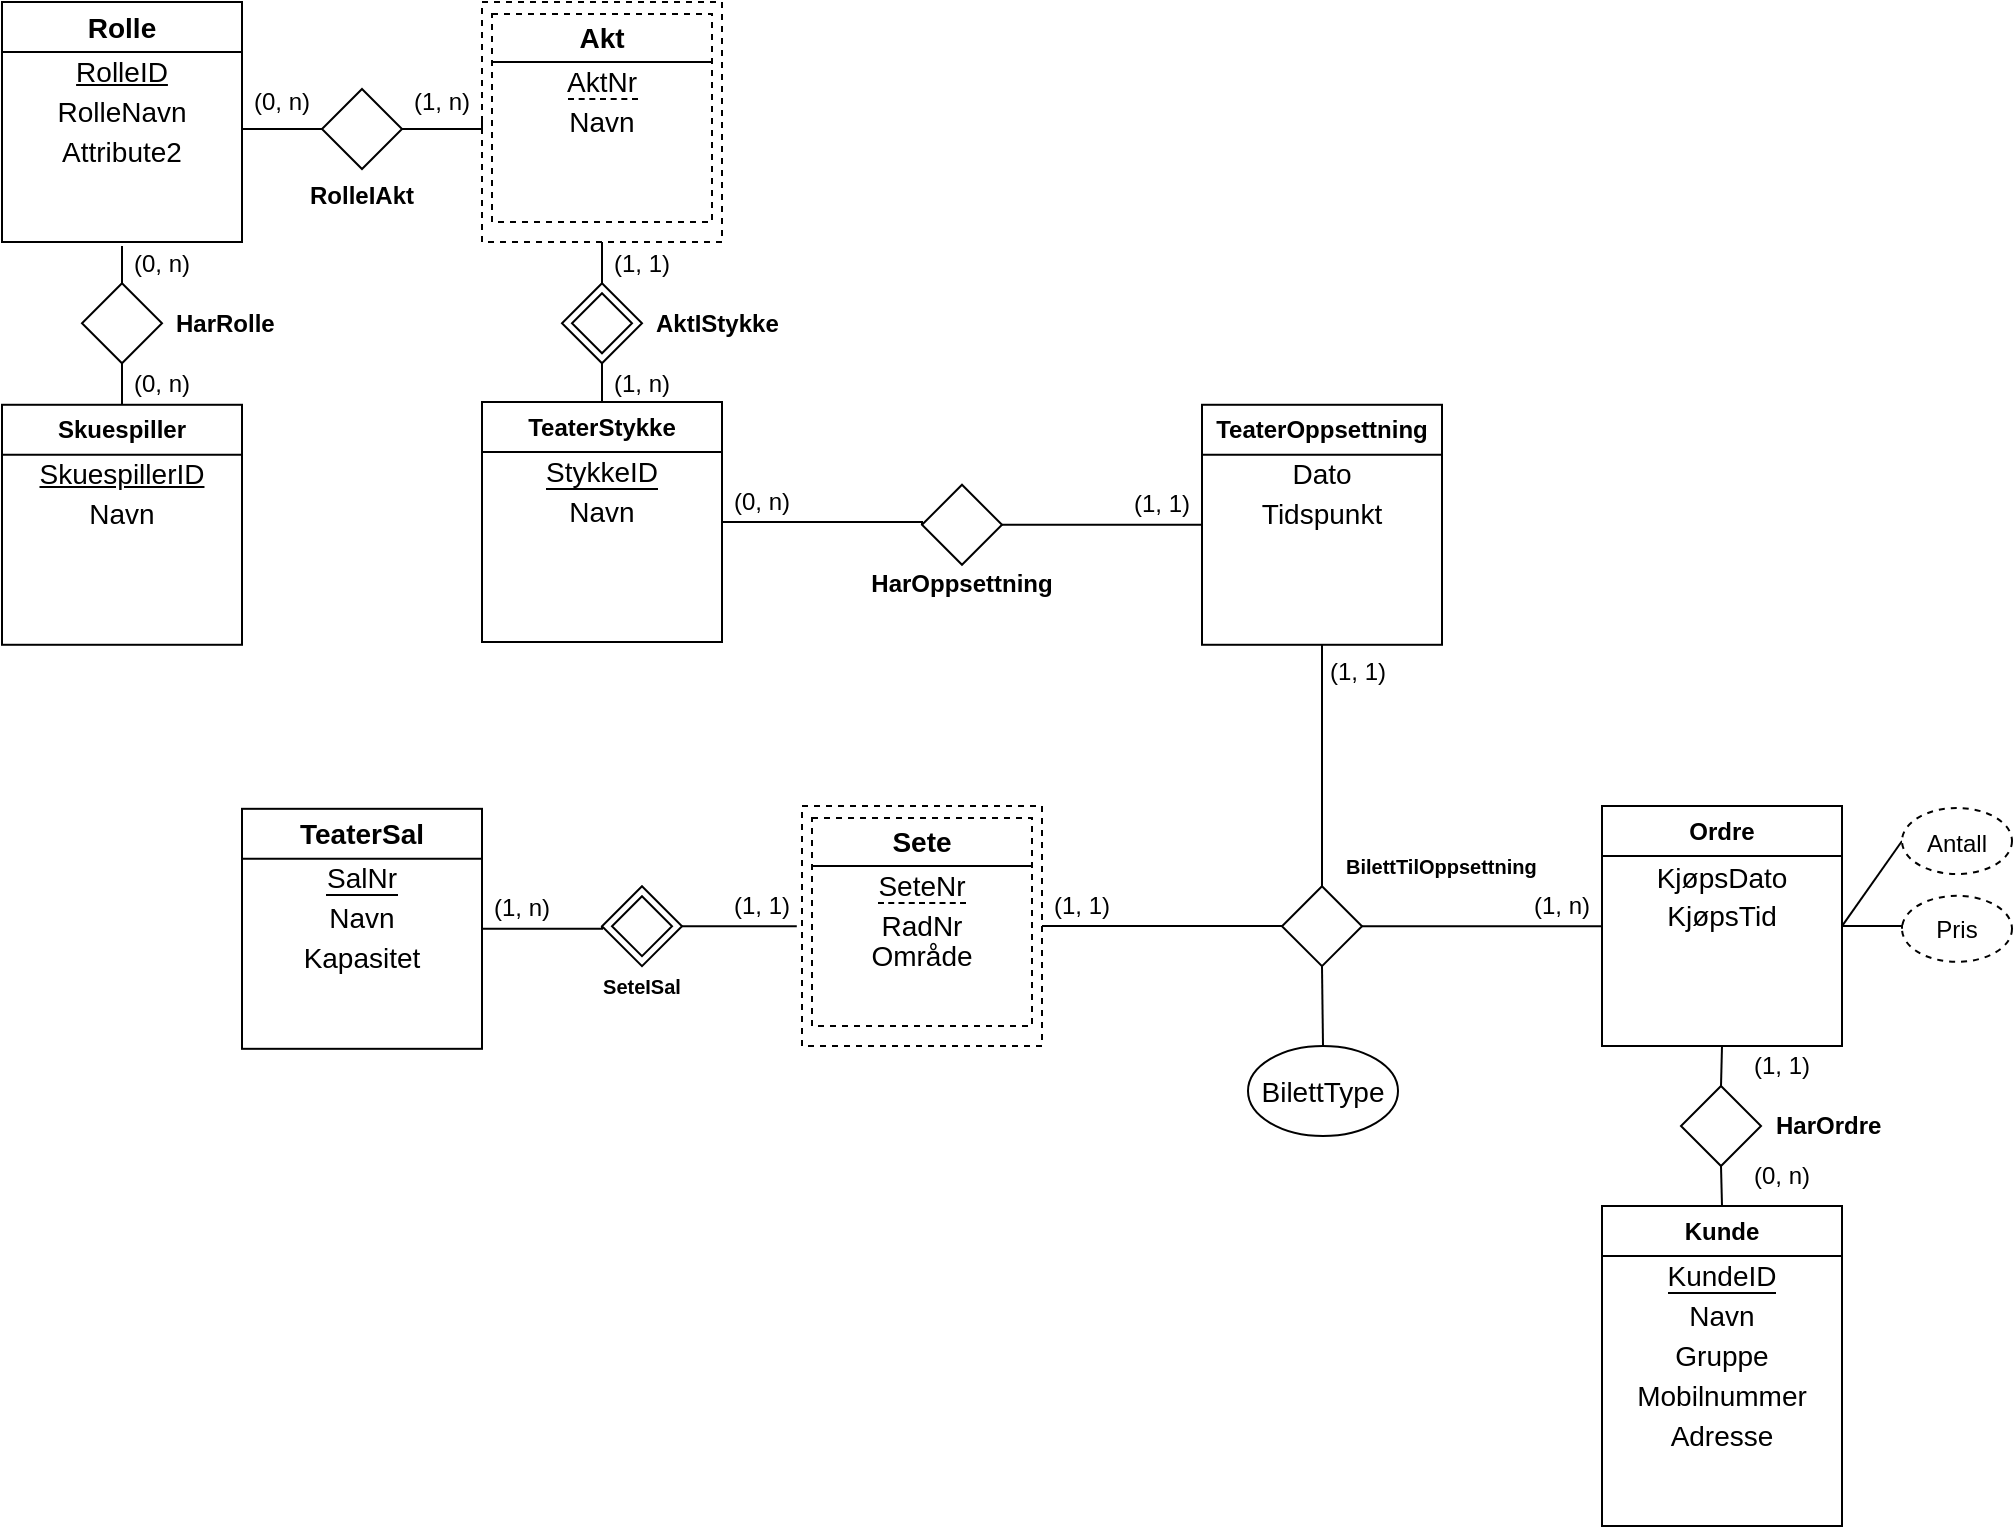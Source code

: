 <mxfile version="20.8.16" type="device"><diagram name="Page-1" id="V86Mr48ADP10sbNp-BZf"><mxGraphModel dx="2739" dy="2308" grid="1" gridSize="10" guides="1" tooltips="1" connect="1" arrows="1" fold="1" page="1" pageScale="1" pageWidth="827" pageHeight="1169" math="0" shadow="0"><root><mxCell id="0"/><mxCell id="1" parent="0"/><mxCell id="g-0kv6-JJsEwYfUUyXpj-2" value="" style="rounded=0;whiteSpace=wrap;html=1;fontSize=14;strokeColor=default;strokeWidth=1;" vertex="1" parent="1"><mxGeometry x="-120" y="241.41" width="120" height="120" as="geometry"/></mxCell><mxCell id="g-0kv6-JJsEwYfUUyXpj-3" value="&lt;b&gt;&lt;font style=&quot;font-size: 14px;&quot;&gt;TeaterSal&lt;/font&gt;&lt;/b&gt;" style="text;strokeColor=none;align=center;fillColor=none;html=1;verticalAlign=middle;whiteSpace=wrap;rounded=0;strokeWidth=1;" vertex="1" parent="1"><mxGeometry x="-120" y="241.41" width="120" height="25" as="geometry"/></mxCell><mxCell id="g-0kv6-JJsEwYfUUyXpj-4" style="edgeStyle=none;html=1;exitX=0;exitY=0;exitDx=0;exitDy=0;entryX=1;entryY=0;entryDx=0;entryDy=0;endArrow=none;endFill=0;rounded=0;" edge="1" parent="1"><mxGeometry relative="1" as="geometry"><mxPoint x="-120" y="266.41" as="sourcePoint"/><mxPoint y="266.41" as="targetPoint"/></mxGeometry></mxCell><mxCell id="g-0kv6-JJsEwYfUUyXpj-99" style="edgeStyle=segmentEdgeStyle;shape=connector;curved=0;rounded=0;orthogonalLoop=1;jettySize=auto;html=1;exitX=1;exitY=0.75;exitDx=0;exitDy=0;entryX=0;entryY=0.5;entryDx=0;entryDy=0;labelBackgroundColor=default;strokeColor=default;fontFamily=Helvetica;fontSize=10;fontColor=default;endArrow=none;endFill=0;startSize=8;endSize=8;elbow=vertical;" edge="1" parent="1" source="g-0kv6-JJsEwYfUUyXpj-5" target="g-0kv6-JJsEwYfUUyXpj-88"><mxGeometry relative="1" as="geometry"><mxPoint x="40" y="300" as="targetPoint"/></mxGeometry></mxCell><mxCell id="g-0kv6-JJsEwYfUUyXpj-5" value="&lt;font style=&quot;font-size: 14px;&quot;&gt;Navn&lt;/font&gt;" style="text;strokeColor=none;align=center;fillColor=none;html=1;verticalAlign=middle;whiteSpace=wrap;rounded=0;strokeWidth=1;fontStyle=0" vertex="1" parent="1"><mxGeometry x="-120" y="286.41" width="120" height="20" as="geometry"/></mxCell><mxCell id="g-0kv6-JJsEwYfUUyXpj-6" value="&lt;font style=&quot;font-size: 14px;&quot;&gt;Kapasitet&lt;/font&gt;" style="text;strokeColor=none;align=center;fillColor=none;html=1;verticalAlign=middle;whiteSpace=wrap;rounded=0;strokeWidth=1;fontStyle=0" vertex="1" parent="1"><mxGeometry x="-120" y="306.41" width="120" height="20" as="geometry"/></mxCell><mxCell id="g-0kv6-JJsEwYfUUyXpj-12" value="&lt;span style=&quot;border-bottom: 1px solid black&quot;&gt;&lt;font style=&quot;font-size: 14px;&quot;&gt;SalNr&lt;/font&gt;&lt;/span&gt;" style="text;strokeColor=none;align=center;fillColor=none;html=1;verticalAlign=middle;whiteSpace=wrap;rounded=0;strokeWidth=1;labelPosition=center;verticalLabelPosition=middle;" vertex="1" parent="1"><mxGeometry x="-120" y="266.41" width="120" height="20" as="geometry"/></mxCell><mxCell id="g-0kv6-JJsEwYfUUyXpj-13" value="" style="rounded=0;whiteSpace=wrap;html=1;fontSize=14;strokeColor=default;strokeWidth=1;" vertex="1" parent="1"><mxGeometry y="38" width="120" height="120" as="geometry"/></mxCell><mxCell id="g-0kv6-JJsEwYfUUyXpj-158" style="edgeStyle=segmentEdgeStyle;shape=connector;curved=0;rounded=0;orthogonalLoop=1;jettySize=auto;html=1;exitX=0.5;exitY=0;exitDx=0;exitDy=0;entryX=0.5;entryY=1;entryDx=0;entryDy=0;labelBackgroundColor=default;strokeColor=default;fontFamily=Helvetica;fontSize=12;fontColor=default;endArrow=none;endFill=0;startSize=8;endSize=8;elbow=vertical;" edge="1" parent="1" source="g-0kv6-JJsEwYfUUyXpj-14" target="g-0kv6-JJsEwYfUUyXpj-155"><mxGeometry relative="1" as="geometry"/></mxCell><mxCell id="g-0kv6-JJsEwYfUUyXpj-14" value="&lt;b style=&quot;&quot;&gt;&lt;font style=&quot;font-size: 12px;&quot;&gt;TeaterStykke&lt;/font&gt;&lt;/b&gt;" style="text;strokeColor=none;align=center;fillColor=none;html=1;verticalAlign=middle;whiteSpace=wrap;rounded=0;strokeWidth=1;" vertex="1" parent="1"><mxGeometry y="38" width="120" height="25" as="geometry"/></mxCell><mxCell id="g-0kv6-JJsEwYfUUyXpj-15" style="edgeStyle=none;html=1;exitX=0;exitY=0;exitDx=0;exitDy=0;entryX=1;entryY=0;entryDx=0;entryDy=0;endArrow=none;endFill=0;rounded=0;" edge="1" parent="1"><mxGeometry relative="1" as="geometry"><mxPoint y="63" as="sourcePoint"/><mxPoint x="120" y="63" as="targetPoint"/></mxGeometry></mxCell><mxCell id="g-0kv6-JJsEwYfUUyXpj-180" style="edgeStyle=segmentEdgeStyle;shape=connector;curved=0;rounded=0;orthogonalLoop=1;jettySize=auto;html=1;exitX=1;exitY=0.75;exitDx=0;exitDy=0;entryX=0;entryY=0.5;entryDx=0;entryDy=0;labelBackgroundColor=default;strokeColor=default;fontFamily=Helvetica;fontSize=12;fontColor=default;endArrow=none;endFill=0;startSize=8;endSize=8;elbow=vertical;" edge="1" parent="1" source="g-0kv6-JJsEwYfUUyXpj-16" target="g-0kv6-JJsEwYfUUyXpj-178"><mxGeometry relative="1" as="geometry"/></mxCell><mxCell id="g-0kv6-JJsEwYfUUyXpj-16" value="&lt;font style=&quot;font-size: 14px;&quot;&gt;Navn&lt;/font&gt;" style="text;strokeColor=none;align=center;fillColor=none;html=1;verticalAlign=middle;whiteSpace=wrap;rounded=0;strokeWidth=1;fontStyle=0" vertex="1" parent="1"><mxGeometry y="83" width="120" height="20" as="geometry"/></mxCell><mxCell id="g-0kv6-JJsEwYfUUyXpj-20" value="&lt;span style=&quot;border-bottom: 1px solid black&quot;&gt;&lt;font style=&quot;font-size: 14px;&quot;&gt;StykkeID&lt;/font&gt;&lt;/span&gt;" style="text;strokeColor=none;align=center;fillColor=none;html=1;verticalAlign=middle;whiteSpace=wrap;rounded=0;strokeWidth=1;labelPosition=center;verticalLabelPosition=middle;" vertex="1" parent="1"><mxGeometry y="63" width="120" height="20" as="geometry"/></mxCell><mxCell id="g-0kv6-JJsEwYfUUyXpj-22" style="edgeStyle=orthogonalEdgeStyle;rounded=0;orthogonalLoop=1;jettySize=auto;html=1;exitX=0.5;exitY=1;exitDx=0;exitDy=0;" edge="1" parent="1"><mxGeometry relative="1" as="geometry"><mxPoint x="395" y="159.39" as="sourcePoint"/><mxPoint x="395" y="159.39" as="targetPoint"/></mxGeometry></mxCell><mxCell id="g-0kv6-JJsEwYfUUyXpj-28" style="edgeStyle=orthogonalEdgeStyle;rounded=0;orthogonalLoop=1;jettySize=auto;html=1;exitX=0.5;exitY=1;exitDx=0;exitDy=0;" edge="1" parent="1"><mxGeometry relative="1" as="geometry"><mxPoint x="420" y="159.98" as="sourcePoint"/><mxPoint x="420" y="159.98" as="targetPoint"/></mxGeometry></mxCell><mxCell id="g-0kv6-JJsEwYfUUyXpj-101" style="edgeStyle=segmentEdgeStyle;shape=connector;curved=0;rounded=0;orthogonalLoop=1;jettySize=auto;html=1;exitX=1;exitY=0.5;exitDx=0;exitDy=0;entryX=0;entryY=0.5;entryDx=0;entryDy=0;labelBackgroundColor=default;strokeColor=default;fontFamily=Helvetica;fontSize=10;fontColor=default;endArrow=none;endFill=0;startSize=8;endSize=8;elbow=vertical;" edge="1" parent="1" source="g-0kv6-JJsEwYfUUyXpj-29" target="g-0kv6-JJsEwYfUUyXpj-74"><mxGeometry relative="1" as="geometry"/></mxCell><mxCell id="g-0kv6-JJsEwYfUUyXpj-29" value="" style="rounded=0;whiteSpace=wrap;html=1;fontSize=14;strokeColor=default;strokeWidth=1;dashed=1;" vertex="1" parent="1"><mxGeometry x="160" y="240" width="120" height="120" as="geometry"/></mxCell><mxCell id="g-0kv6-JJsEwYfUUyXpj-30" value="" style="rounded=0;whiteSpace=wrap;html=1;fontSize=14;strokeColor=default;strokeWidth=1;dashed=1;" vertex="1" parent="1"><mxGeometry x="165" y="246" width="110" height="104" as="geometry"/></mxCell><mxCell id="g-0kv6-JJsEwYfUUyXpj-31" value="&lt;span style=&quot;font-size: 14px;&quot;&gt;&lt;b&gt;Sete&lt;/b&gt;&lt;/span&gt;" style="text;strokeColor=none;align=center;fillColor=none;html=1;verticalAlign=middle;whiteSpace=wrap;rounded=0;strokeWidth=1;" vertex="1" parent="1"><mxGeometry x="165" y="245" width="110" height="25" as="geometry"/></mxCell><mxCell id="g-0kv6-JJsEwYfUUyXpj-32" value="&lt;span style=&quot;font-size: 14px;&quot;&gt;RadNr&lt;/span&gt;" style="text;strokeColor=none;align=center;fillColor=none;html=1;verticalAlign=middle;whiteSpace=wrap;rounded=0;strokeWidth=1;" vertex="1" parent="1"><mxGeometry x="165" y="290" width="110" height="20" as="geometry"/></mxCell><mxCell id="g-0kv6-JJsEwYfUUyXpj-33" value="&lt;span style=&quot;border-color: var(--border-color); font-size: 14px;&quot;&gt;Område&lt;/span&gt;" style="text;strokeColor=none;align=center;fillColor=none;html=1;verticalAlign=middle;whiteSpace=wrap;rounded=0;strokeWidth=1;" vertex="1" parent="1"><mxGeometry x="165" y="310" width="110" height="10" as="geometry"/></mxCell><mxCell id="g-0kv6-JJsEwYfUUyXpj-34" style="edgeStyle=none;html=1;exitX=0;exitY=0;exitDx=0;exitDy=0;entryX=1;entryY=0;entryDx=0;entryDy=0;endArrow=none;endFill=0;rounded=0;" edge="1" parent="1"><mxGeometry relative="1" as="geometry"><mxPoint x="165" y="270" as="sourcePoint"/><mxPoint x="275" y="270" as="targetPoint"/></mxGeometry></mxCell><mxCell id="g-0kv6-JJsEwYfUUyXpj-44" value="&lt;span style=&quot;border-bottom: 1px dashed black&quot;&gt;&lt;font style=&quot;font-size: 14px;&quot;&gt;SeteNr&lt;/font&gt;&lt;/span&gt;" style="text;strokeColor=none;align=center;fillColor=none;html=1;verticalAlign=middle;whiteSpace=wrap;rounded=0;strokeWidth=1;" vertex="1" parent="1"><mxGeometry x="165" y="270" width="110" height="20" as="geometry"/></mxCell><mxCell id="g-0kv6-JJsEwYfUUyXpj-51" value="" style="rounded=0;whiteSpace=wrap;html=1;fontSize=14;strokeColor=default;strokeWidth=1;" vertex="1" parent="1"><mxGeometry x="360" y="39.39" width="120" height="120" as="geometry"/></mxCell><mxCell id="g-0kv6-JJsEwYfUUyXpj-52" value="&lt;b&gt;&lt;font style=&quot;font-size: 12px;&quot;&gt;TeaterOppsettning&lt;/font&gt;&lt;/b&gt;" style="text;strokeColor=none;align=center;fillColor=none;html=1;verticalAlign=middle;whiteSpace=wrap;rounded=0;strokeWidth=1;" vertex="1" parent="1"><mxGeometry x="360" y="39.39" width="120" height="25" as="geometry"/></mxCell><mxCell id="g-0kv6-JJsEwYfUUyXpj-53" style="edgeStyle=none;html=1;exitX=0;exitY=0;exitDx=0;exitDy=0;entryX=1;entryY=0;entryDx=0;entryDy=0;endArrow=none;endFill=0;rounded=0;" edge="1" parent="1"><mxGeometry relative="1" as="geometry"><mxPoint x="360" y="64.39" as="sourcePoint"/><mxPoint x="480.0" y="64.39" as="targetPoint"/></mxGeometry></mxCell><mxCell id="g-0kv6-JJsEwYfUUyXpj-54" value="&lt;font style=&quot;font-size: 14px;&quot;&gt;Dato&lt;/font&gt;" style="text;strokeColor=none;align=center;fillColor=none;html=1;verticalAlign=middle;whiteSpace=wrap;rounded=0;strokeWidth=1;fontStyle=0" vertex="1" parent="1"><mxGeometry x="360" y="64.39" width="120" height="20" as="geometry"/></mxCell><mxCell id="g-0kv6-JJsEwYfUUyXpj-66" value="&lt;font style=&quot;font-size: 14px;&quot;&gt;Tidspunkt&lt;/font&gt;" style="text;strokeColor=none;align=center;fillColor=none;html=1;verticalAlign=middle;whiteSpace=wrap;rounded=0;strokeWidth=1;fontStyle=0" vertex="1" parent="1"><mxGeometry x="360" y="84.39" width="120" height="20" as="geometry"/></mxCell><mxCell id="g-0kv6-JJsEwYfUUyXpj-67" value="" style="rounded=0;whiteSpace=wrap;html=1;fontSize=14;strokeColor=default;strokeWidth=1;" vertex="1" parent="1"><mxGeometry x="560" y="440" width="120" height="160" as="geometry"/></mxCell><mxCell id="g-0kv6-JJsEwYfUUyXpj-68" value="&lt;b style=&quot;&quot;&gt;&lt;font style=&quot;font-size: 12px;&quot;&gt;Kunde&lt;/font&gt;&lt;/b&gt;" style="text;strokeColor=none;align=center;fillColor=none;html=1;verticalAlign=middle;whiteSpace=wrap;rounded=0;strokeWidth=1;fontSize=12;" vertex="1" parent="1"><mxGeometry x="560" y="440" width="120" height="25" as="geometry"/></mxCell><mxCell id="g-0kv6-JJsEwYfUUyXpj-69" style="edgeStyle=none;html=1;exitX=0;exitY=0;exitDx=0;exitDy=0;entryX=1;entryY=0;entryDx=0;entryDy=0;endArrow=none;endFill=0;rounded=0;fontSize=12;" edge="1" parent="1"><mxGeometry relative="1" as="geometry"><mxPoint x="560" y="465" as="sourcePoint"/><mxPoint x="680" y="465" as="targetPoint"/></mxGeometry></mxCell><mxCell id="g-0kv6-JJsEwYfUUyXpj-70" value="&lt;font style=&quot;font-size: 14px;&quot;&gt;Navn&lt;/font&gt;" style="text;strokeColor=none;align=center;fillColor=none;html=1;verticalAlign=middle;whiteSpace=wrap;rounded=0;strokeWidth=1;fontStyle=0;fontSize=12;" vertex="1" parent="1"><mxGeometry x="560" y="485" width="120" height="20" as="geometry"/></mxCell><mxCell id="g-0kv6-JJsEwYfUUyXpj-71" value="&lt;span style=&quot;font-size: 14px;&quot;&gt;Gruppe&lt;/span&gt;" style="text;strokeColor=none;align=center;fillColor=none;html=1;verticalAlign=middle;whiteSpace=wrap;rounded=0;strokeWidth=1;fontStyle=0;fontSize=12;" vertex="1" parent="1"><mxGeometry x="560" y="505" width="120" height="20" as="geometry"/></mxCell><mxCell id="g-0kv6-JJsEwYfUUyXpj-73" value="&lt;span style=&quot;border-bottom: 1px solid black&quot;&gt;&lt;font style=&quot;font-size: 14px;&quot;&gt;KundeID&lt;/font&gt;&lt;/span&gt;" style="text;strokeColor=none;align=center;fillColor=none;html=1;verticalAlign=middle;whiteSpace=wrap;rounded=0;strokeWidth=1;labelPosition=center;verticalLabelPosition=middle;fontSize=12;" vertex="1" parent="1"><mxGeometry x="560" y="465" width="120" height="20" as="geometry"/></mxCell><mxCell id="g-0kv6-JJsEwYfUUyXpj-122" style="edgeStyle=segmentEdgeStyle;shape=connector;curved=0;rounded=0;orthogonalLoop=1;jettySize=auto;html=1;exitX=1;exitY=0.5;exitDx=0;exitDy=0;entryX=0;entryY=0.75;entryDx=0;entryDy=0;labelBackgroundColor=default;strokeColor=default;fontFamily=Helvetica;fontSize=12;fontColor=default;endArrow=none;endFill=0;startSize=8;endSize=8;elbow=vertical;" edge="1" parent="1" source="g-0kv6-JJsEwYfUUyXpj-74" target="g-0kv6-JJsEwYfUUyXpj-119"><mxGeometry relative="1" as="geometry"/></mxCell><mxCell id="g-0kv6-JJsEwYfUUyXpj-166" style="edgeStyle=segmentEdgeStyle;shape=connector;curved=0;rounded=0;orthogonalLoop=1;jettySize=auto;html=1;exitX=0.5;exitY=1;exitDx=0;exitDy=0;entryX=0.5;entryY=0;entryDx=0;entryDy=0;labelBackgroundColor=default;strokeColor=default;fontFamily=Helvetica;fontSize=12;fontColor=default;endArrow=none;endFill=0;startSize=8;endSize=8;elbow=vertical;" edge="1" parent="1" source="g-0kv6-JJsEwYfUUyXpj-74" target="g-0kv6-JJsEwYfUUyXpj-163"><mxGeometry relative="1" as="geometry"/></mxCell><mxCell id="g-0kv6-JJsEwYfUUyXpj-74" value="" style="rhombus;whiteSpace=wrap;html=1;fontSize=14;strokeColor=default;" vertex="1" parent="1"><mxGeometry x="400.0" y="280.09" width="40" height="40" as="geometry"/></mxCell><mxCell id="g-0kv6-JJsEwYfUUyXpj-75" value="&lt;span style=&quot;font-size: 10px;&quot;&gt;&lt;b&gt;BilettTilOppsettning&lt;/b&gt;&lt;/span&gt;" style="text;strokeColor=none;align=left;fillColor=none;html=1;verticalAlign=middle;whiteSpace=wrap;rounded=0;fontSize=12;" vertex="1" parent="1"><mxGeometry x="430" y="260.09" width="100" height="20" as="geometry"/></mxCell><mxCell id="g-0kv6-JJsEwYfUUyXpj-85" value="" style="edgeStyle=segmentEdgeStyle;endArrow=none;html=1;curved=0;rounded=0;endSize=8;startSize=8;endFill=0;fontSize=6;entryX=0.5;entryY=0;entryDx=0;entryDy=0;exitX=0.5;exitY=1;exitDx=0;exitDy=0;" edge="1" parent="1" source="g-0kv6-JJsEwYfUUyXpj-51" target="g-0kv6-JJsEwYfUUyXpj-74"><mxGeometry width="50" height="50" relative="1" as="geometry"><mxPoint x="420" y="220" as="sourcePoint"/><mxPoint x="405" y="380.59" as="targetPoint"/><Array as="points"/></mxGeometry></mxCell><mxCell id="g-0kv6-JJsEwYfUUyXpj-86" value="&lt;font style=&quot;font-size: 12px;&quot;&gt;Pris&lt;/font&gt;" style="ellipse;whiteSpace=wrap;html=1;fontSize=14;fontColor=#000000;aspect=fixed;dashed=1;" vertex="1" parent="1"><mxGeometry x="710" y="284.91" width="55" height="33" as="geometry"/></mxCell><mxCell id="g-0kv6-JJsEwYfUUyXpj-98" style="edgeStyle=segmentEdgeStyle;shape=connector;curved=0;rounded=0;orthogonalLoop=1;jettySize=auto;html=1;exitX=1;exitY=0.5;exitDx=0;exitDy=0;entryX=-0.022;entryY=0.509;entryDx=0;entryDy=0;entryPerimeter=0;labelBackgroundColor=default;strokeColor=default;fontFamily=Helvetica;fontSize=10;fontColor=default;endArrow=none;endFill=0;startSize=8;endSize=8;elbow=vertical;" edge="1" parent="1" source="g-0kv6-JJsEwYfUUyXpj-88" target="g-0kv6-JJsEwYfUUyXpj-29"><mxGeometry relative="1" as="geometry"/></mxCell><mxCell id="g-0kv6-JJsEwYfUUyXpj-88" value="" style="rhombus;whiteSpace=wrap;html=1;fontSize=14;strokeColor=default;" vertex="1" parent="1"><mxGeometry x="60.0" y="280.09" width="40" height="40" as="geometry"/></mxCell><mxCell id="g-0kv6-JJsEwYfUUyXpj-89" value="&lt;b&gt;SeteISal&lt;/b&gt;" style="text;strokeColor=none;align=center;fillColor=none;html=1;verticalAlign=middle;whiteSpace=wrap;rounded=0;fontSize=10;" vertex="1" parent="1"><mxGeometry x="50" y="320.09" width="60" height="20" as="geometry"/></mxCell><mxCell id="g-0kv6-JJsEwYfUUyXpj-90" value="" style="rhombus;whiteSpace=wrap;html=1;fontSize=14;strokeColor=default;" vertex="1" parent="1"><mxGeometry x="65" y="285.09" width="30" height="30" as="geometry"/></mxCell><mxCell id="g-0kv6-JJsEwYfUUyXpj-102" value="&lt;span style=&quot;font-size: 14px;&quot;&gt;Mobilnummer&lt;/span&gt;" style="text;strokeColor=none;align=center;fillColor=none;html=1;verticalAlign=middle;whiteSpace=wrap;rounded=0;strokeWidth=1;fontStyle=0;fontSize=12;" vertex="1" parent="1"><mxGeometry x="560" y="525" width="120" height="20" as="geometry"/></mxCell><mxCell id="g-0kv6-JJsEwYfUUyXpj-103" value="&lt;span style=&quot;font-size: 14px;&quot;&gt;Adresse&lt;/span&gt;" style="text;strokeColor=none;align=center;fillColor=none;html=1;verticalAlign=middle;whiteSpace=wrap;rounded=0;strokeWidth=1;fontStyle=0;fontSize=12;" vertex="1" parent="1"><mxGeometry x="560" y="545" width="120" height="20" as="geometry"/></mxCell><mxCell id="g-0kv6-JJsEwYfUUyXpj-118" style="edgeStyle=segmentEdgeStyle;shape=connector;curved=0;rounded=0;orthogonalLoop=1;jettySize=auto;html=1;exitX=1;exitY=0.5;exitDx=0;exitDy=0;entryX=0;entryY=0.5;entryDx=0;entryDy=0;labelBackgroundColor=default;strokeColor=default;fontFamily=Helvetica;fontSize=12;fontColor=default;endArrow=none;endFill=0;startSize=8;endSize=8;elbow=vertical;" edge="1" parent="1" source="g-0kv6-JJsEwYfUUyXpj-110" target="g-0kv6-JJsEwYfUUyXpj-86"><mxGeometry relative="1" as="geometry"/></mxCell><mxCell id="g-0kv6-JJsEwYfUUyXpj-110" value="" style="rounded=0;whiteSpace=wrap;html=1;fontSize=14;strokeColor=default;strokeWidth=1;" vertex="1" parent="1"><mxGeometry x="560" y="240" width="120" height="120" as="geometry"/></mxCell><mxCell id="g-0kv6-JJsEwYfUUyXpj-111" value="&lt;b&gt;Ordre&lt;/b&gt;" style="text;strokeColor=none;align=center;fillColor=none;html=1;verticalAlign=middle;whiteSpace=wrap;rounded=0;strokeWidth=1;fontSize=12;" vertex="1" parent="1"><mxGeometry x="560" y="240" width="120" height="25" as="geometry"/></mxCell><mxCell id="g-0kv6-JJsEwYfUUyXpj-112" style="edgeStyle=none;html=1;exitX=0;exitY=0;exitDx=0;exitDy=0;entryX=1;entryY=0;entryDx=0;entryDy=0;endArrow=none;endFill=0;rounded=0;fontSize=12;" edge="1" parent="1"><mxGeometry relative="1" as="geometry"><mxPoint x="560" y="265" as="sourcePoint"/><mxPoint x="680" y="265" as="targetPoint"/></mxGeometry></mxCell><mxCell id="g-0kv6-JJsEwYfUUyXpj-119" value="&lt;span style=&quot;font-size: 14px;&quot;&gt;KjøpsDato&lt;/span&gt;" style="text;strokeColor=none;align=center;fillColor=none;html=1;verticalAlign=middle;whiteSpace=wrap;rounded=0;strokeWidth=1;fontStyle=0;fontSize=12;" vertex="1" parent="1"><mxGeometry x="560" y="266.41" width="120" height="20" as="geometry"/></mxCell><mxCell id="g-0kv6-JJsEwYfUUyXpj-205" style="shape=connector;rounded=0;orthogonalLoop=1;jettySize=auto;html=1;exitX=1;exitY=0.75;exitDx=0;exitDy=0;entryX=0;entryY=0.5;entryDx=0;entryDy=0;labelBackgroundColor=default;strokeColor=default;fontFamily=Helvetica;fontSize=12;fontColor=default;endArrow=none;endFill=0;startSize=8;endSize=8;elbow=vertical;" edge="1" parent="1" source="g-0kv6-JJsEwYfUUyXpj-120" target="g-0kv6-JJsEwYfUUyXpj-204"><mxGeometry relative="1" as="geometry"/></mxCell><mxCell id="g-0kv6-JJsEwYfUUyXpj-120" value="&lt;span style=&quot;font-size: 14px;&quot;&gt;KjøpsTid&lt;/span&gt;" style="text;strokeColor=none;align=center;fillColor=none;html=1;verticalAlign=middle;whiteSpace=wrap;rounded=0;strokeWidth=1;fontStyle=0;fontSize=12;" vertex="1" parent="1"><mxGeometry x="560" y="285.09" width="120" height="20" as="geometry"/></mxCell><mxCell id="g-0kv6-JJsEwYfUUyXpj-121" style="edgeStyle=segmentEdgeStyle;shape=connector;curved=0;rounded=0;orthogonalLoop=1;jettySize=auto;html=1;exitX=0.5;exitY=1;exitDx=0;exitDy=0;labelBackgroundColor=default;strokeColor=default;fontFamily=Helvetica;fontSize=12;fontColor=default;endArrow=none;endFill=0;startSize=8;endSize=8;elbow=vertical;" edge="1" parent="1" source="g-0kv6-JJsEwYfUUyXpj-110" target="g-0kv6-JJsEwYfUUyXpj-110"><mxGeometry relative="1" as="geometry"/></mxCell><mxCell id="g-0kv6-JJsEwYfUUyXpj-123" style="edgeStyle=segmentEdgeStyle;shape=connector;curved=0;rounded=0;orthogonalLoop=1;jettySize=auto;html=1;exitX=0.5;exitY=1;exitDx=0;exitDy=0;labelBackgroundColor=default;strokeColor=default;fontFamily=Helvetica;fontSize=12;fontColor=default;endArrow=none;endFill=0;startSize=8;endSize=8;elbow=vertical;" edge="1" parent="1" source="g-0kv6-JJsEwYfUUyXpj-110" target="g-0kv6-JJsEwYfUUyXpj-110"><mxGeometry relative="1" as="geometry"/></mxCell><mxCell id="g-0kv6-JJsEwYfUUyXpj-185" style="edgeStyle=segmentEdgeStyle;shape=connector;curved=0;rounded=0;orthogonalLoop=1;jettySize=auto;html=1;exitX=0.5;exitY=1;exitDx=0;exitDy=0;entryX=0.5;entryY=0;entryDx=0;entryDy=0;labelBackgroundColor=default;strokeColor=default;fontFamily=Helvetica;fontSize=12;fontColor=default;endArrow=none;endFill=0;startSize=8;endSize=8;elbow=vertical;" edge="1" parent="1" source="g-0kv6-JJsEwYfUUyXpj-124" target="g-0kv6-JJsEwYfUUyXpj-182"><mxGeometry relative="1" as="geometry"/></mxCell><mxCell id="g-0kv6-JJsEwYfUUyXpj-124" value="" style="rounded=0;whiteSpace=wrap;html=1;fontSize=14;strokeColor=default;strokeWidth=1;" vertex="1" parent="1"><mxGeometry x="-240" y="39.39" width="120" height="120" as="geometry"/></mxCell><mxCell id="g-0kv6-JJsEwYfUUyXpj-125" value="&lt;b&gt;Skuespiller&lt;/b&gt;" style="text;strokeColor=none;align=center;fillColor=none;html=1;verticalAlign=middle;whiteSpace=wrap;rounded=0;strokeWidth=1;" vertex="1" parent="1"><mxGeometry x="-240" y="39.39" width="120" height="25" as="geometry"/></mxCell><mxCell id="g-0kv6-JJsEwYfUUyXpj-126" style="edgeStyle=none;html=1;exitX=0;exitY=0;exitDx=0;exitDy=0;entryX=1;entryY=0;entryDx=0;entryDy=0;endArrow=none;endFill=0;rounded=0;" edge="1" parent="1"><mxGeometry relative="1" as="geometry"><mxPoint x="-240.0" y="64.39" as="sourcePoint"/><mxPoint x="-120" y="64.39" as="targetPoint"/></mxGeometry></mxCell><mxCell id="g-0kv6-JJsEwYfUUyXpj-127" value="&lt;font style=&quot;font-size: 14px;&quot;&gt;Navn&lt;/font&gt;" style="text;strokeColor=none;align=center;fillColor=none;html=1;verticalAlign=middle;whiteSpace=wrap;rounded=0;strokeWidth=1;fontStyle=0" vertex="1" parent="1"><mxGeometry x="-240" y="84.39" width="120" height="20" as="geometry"/></mxCell><mxCell id="g-0kv6-JJsEwYfUUyXpj-128" value="&lt;span style=&quot;font-size: 14px;&quot;&gt;&lt;u&gt;SkuespillerID&lt;/u&gt;&lt;/span&gt;" style="text;strokeColor=none;align=center;fillColor=none;html=1;verticalAlign=middle;whiteSpace=wrap;rounded=0;strokeWidth=1;labelPosition=center;verticalLabelPosition=middle;" vertex="1" parent="1"><mxGeometry x="-240" y="64.39" width="120" height="20" as="geometry"/></mxCell><mxCell id="g-0kv6-JJsEwYfUUyXpj-129" value="" style="rounded=0;whiteSpace=wrap;html=1;fontSize=14;strokeColor=default;strokeWidth=1;fontFamily=Helvetica;fontColor=default;" vertex="1" parent="1"><mxGeometry x="-240" y="-162" width="120" height="120" as="geometry"/></mxCell><mxCell id="g-0kv6-JJsEwYfUUyXpj-130" value="&lt;b&gt;&lt;font style=&quot;font-size: 14px;&quot;&gt;Rolle&lt;/font&gt;&lt;/b&gt;" style="text;strokeColor=none;align=center;fillColor=none;html=1;verticalAlign=middle;whiteSpace=wrap;rounded=0;strokeWidth=1;fontSize=12;fontFamily=Helvetica;fontColor=default;" vertex="1" parent="1"><mxGeometry x="-240" y="-162" width="120" height="25" as="geometry"/></mxCell><mxCell id="g-0kv6-JJsEwYfUUyXpj-131" style="edgeStyle=none;html=1;exitX=0;exitY=0;exitDx=0;exitDy=0;entryX=1;entryY=0;entryDx=0;entryDy=0;endArrow=none;endFill=0;rounded=0;labelBackgroundColor=default;strokeColor=default;fontFamily=Helvetica;fontSize=12;fontColor=default;startSize=8;endSize=8;shape=connector;curved=0;elbow=vertical;" edge="1" parent="1"><mxGeometry relative="1" as="geometry"><mxPoint x="-240" y="-137" as="sourcePoint"/><mxPoint x="-120" y="-137" as="targetPoint"/></mxGeometry></mxCell><mxCell id="g-0kv6-JJsEwYfUUyXpj-132" value="&lt;span style=&quot;font-size: 14px;&quot;&gt;RolleNavn&lt;/span&gt;" style="text;strokeColor=none;align=center;fillColor=none;html=1;verticalAlign=middle;whiteSpace=wrap;rounded=0;strokeWidth=1;fontStyle=0;fontSize=12;fontFamily=Helvetica;fontColor=default;" vertex="1" parent="1"><mxGeometry x="-240" y="-117" width="120" height="20" as="geometry"/></mxCell><mxCell id="g-0kv6-JJsEwYfUUyXpj-133" value="&lt;font style=&quot;font-size: 14px;&quot;&gt;Attribute2&lt;/font&gt;" style="text;strokeColor=none;align=center;fillColor=none;html=1;verticalAlign=middle;whiteSpace=wrap;rounded=0;strokeWidth=1;fontStyle=0;fontSize=12;fontFamily=Helvetica;fontColor=default;" vertex="1" parent="1"><mxGeometry x="-240" y="-97" width="120" height="20" as="geometry"/></mxCell><mxCell id="g-0kv6-JJsEwYfUUyXpj-135" value="&lt;span style=&quot;font-size: 14px;&quot;&gt;&lt;u&gt;RolleID&lt;/u&gt;&lt;/span&gt;" style="text;strokeColor=none;align=center;fillColor=none;html=1;verticalAlign=middle;whiteSpace=wrap;rounded=0;strokeWidth=1;labelPosition=center;verticalLabelPosition=middle;fontSize=12;fontFamily=Helvetica;fontColor=default;" vertex="1" parent="1"><mxGeometry x="-240" y="-137" width="120" height="20" as="geometry"/></mxCell><mxCell id="g-0kv6-JJsEwYfUUyXpj-162" style="edgeStyle=segmentEdgeStyle;shape=connector;curved=0;rounded=0;orthogonalLoop=1;jettySize=auto;html=1;exitX=0.5;exitY=1;exitDx=0;exitDy=0;entryX=0.5;entryY=0;entryDx=0;entryDy=0;labelBackgroundColor=default;strokeColor=default;fontFamily=Helvetica;fontSize=12;fontColor=default;endArrow=none;endFill=0;startSize=8;endSize=8;elbow=vertical;" edge="1" parent="1" source="g-0kv6-JJsEwYfUUyXpj-147" target="g-0kv6-JJsEwYfUUyXpj-155"><mxGeometry relative="1" as="geometry"/></mxCell><mxCell id="g-0kv6-JJsEwYfUUyXpj-147" value="" style="rounded=0;whiteSpace=wrap;html=1;fontSize=14;strokeColor=default;strokeWidth=1;dashed=1;" vertex="1" parent="1"><mxGeometry y="-162" width="120" height="120" as="geometry"/></mxCell><mxCell id="g-0kv6-JJsEwYfUUyXpj-148" value="" style="rounded=0;whiteSpace=wrap;html=1;fontSize=14;strokeColor=default;strokeWidth=1;dashed=1;" vertex="1" parent="1"><mxGeometry x="5" y="-156" width="110" height="104" as="geometry"/></mxCell><mxCell id="g-0kv6-JJsEwYfUUyXpj-149" value="&lt;span style=&quot;font-size: 14px;&quot;&gt;&lt;b&gt;Akt&lt;/b&gt;&lt;/span&gt;" style="text;strokeColor=none;align=center;fillColor=none;html=1;verticalAlign=middle;whiteSpace=wrap;rounded=0;strokeWidth=1;" vertex="1" parent="1"><mxGeometry x="5" y="-157" width="110" height="25" as="geometry"/></mxCell><mxCell id="g-0kv6-JJsEwYfUUyXpj-151" value="&lt;span style=&quot;font-size: 14px;&quot;&gt;Navn&lt;/span&gt;" style="text;strokeColor=none;align=center;fillColor=none;html=1;verticalAlign=middle;whiteSpace=wrap;rounded=0;strokeWidth=1;" vertex="1" parent="1"><mxGeometry x="5" y="-112" width="110" height="20" as="geometry"/></mxCell><mxCell id="g-0kv6-JJsEwYfUUyXpj-152" style="edgeStyle=none;html=1;exitX=0;exitY=0;exitDx=0;exitDy=0;entryX=1;entryY=0;entryDx=0;entryDy=0;endArrow=none;endFill=0;rounded=0;" edge="1" parent="1"><mxGeometry relative="1" as="geometry"><mxPoint x="5.0" y="-132" as="sourcePoint"/><mxPoint x="115" y="-132" as="targetPoint"/></mxGeometry></mxCell><mxCell id="g-0kv6-JJsEwYfUUyXpj-153" value="&lt;span style=&quot;border-bottom: 1px dashed black&quot;&gt;&lt;font style=&quot;font-size: 14px;&quot;&gt;AktNr&lt;/font&gt;&lt;/span&gt;" style="text;strokeColor=none;align=center;fillColor=none;html=1;verticalAlign=middle;whiteSpace=wrap;rounded=0;strokeWidth=1;" vertex="1" parent="1"><mxGeometry x="5" y="-132" width="110" height="20" as="geometry"/></mxCell><mxCell id="g-0kv6-JJsEwYfUUyXpj-155" value="" style="rhombus;whiteSpace=wrap;html=1;fontSize=14;strokeColor=default;fontFamily=Helvetica;fontColor=default;" vertex="1" parent="1"><mxGeometry x="40.0" y="-21.39" width="40" height="40" as="geometry"/></mxCell><mxCell id="g-0kv6-JJsEwYfUUyXpj-156" value="&lt;div style=&quot;text-align: center;&quot;&gt;&lt;span style=&quot;background-color: initial;&quot;&gt;&lt;b&gt;AktIStykke&lt;/b&gt;&lt;/span&gt;&lt;/div&gt;" style="text;strokeColor=none;align=left;fillColor=none;html=1;verticalAlign=middle;whiteSpace=wrap;rounded=0;fontSize=12;fontFamily=Helvetica;fontColor=default;" vertex="1" parent="1"><mxGeometry x="85" y="-11.39" width="60" height="20" as="geometry"/></mxCell><mxCell id="g-0kv6-JJsEwYfUUyXpj-157" value="" style="rhombus;whiteSpace=wrap;html=1;fontSize=14;strokeColor=default;fontFamily=Helvetica;fontColor=default;" vertex="1" parent="1"><mxGeometry x="45" y="-16.39" width="30" height="30" as="geometry"/></mxCell><mxCell id="g-0kv6-JJsEwYfUUyXpj-163" value="BilettType" style="ellipse;whiteSpace=wrap;html=1;fontSize=14;fontColor=#000000;aspect=fixed;fontFamily=Helvetica;" vertex="1" parent="1"><mxGeometry x="383" y="360" width="75" height="45" as="geometry"/></mxCell><mxCell id="g-0kv6-JJsEwYfUUyXpj-173" style="edgeStyle=segmentEdgeStyle;shape=connector;curved=0;rounded=0;orthogonalLoop=1;jettySize=auto;html=1;exitX=1;exitY=0.5;exitDx=0;exitDy=0;entryX=1;entryY=1;entryDx=0;entryDy=0;labelBackgroundColor=default;strokeColor=default;fontFamily=Helvetica;fontSize=12;fontColor=default;endArrow=none;endFill=0;startSize=8;endSize=8;elbow=vertical;" edge="1" parent="1" source="g-0kv6-JJsEwYfUUyXpj-170" target="g-0kv6-JJsEwYfUUyXpj-132"><mxGeometry relative="1" as="geometry"/></mxCell><mxCell id="g-0kv6-JJsEwYfUUyXpj-188" style="edgeStyle=segmentEdgeStyle;shape=connector;curved=0;rounded=0;orthogonalLoop=1;jettySize=auto;html=1;exitX=1;exitY=0.5;exitDx=0;exitDy=0;entryX=0;entryY=0.5;entryDx=0;entryDy=0;labelBackgroundColor=default;strokeColor=default;fontFamily=Helvetica;fontSize=12;fontColor=default;endArrow=none;endFill=0;startSize=8;endSize=8;elbow=vertical;" edge="1" parent="1" source="g-0kv6-JJsEwYfUUyXpj-170" target="g-0kv6-JJsEwYfUUyXpj-147"><mxGeometry relative="1" as="geometry"/></mxCell><mxCell id="g-0kv6-JJsEwYfUUyXpj-170" value="" style="rhombus;whiteSpace=wrap;html=1;fontSize=14;strokeColor=default;fontFamily=Helvetica;fontColor=default;" vertex="1" parent="1"><mxGeometry x="-80.0" y="-118.5" width="40" height="40" as="geometry"/></mxCell><mxCell id="g-0kv6-JJsEwYfUUyXpj-171" value="&lt;b&gt;RolleIAkt&lt;/b&gt;" style="text;strokeColor=none;align=center;fillColor=none;html=1;verticalAlign=middle;whiteSpace=wrap;rounded=0;fontSize=12;fontFamily=Helvetica;fontColor=default;" vertex="1" parent="1"><mxGeometry x="-90" y="-75.5" width="60" height="20" as="geometry"/></mxCell><mxCell id="g-0kv6-JJsEwYfUUyXpj-181" style="edgeStyle=segmentEdgeStyle;shape=connector;curved=0;rounded=0;orthogonalLoop=1;jettySize=auto;html=1;exitX=1;exitY=0.5;exitDx=0;exitDy=0;entryX=0;entryY=0.75;entryDx=0;entryDy=0;labelBackgroundColor=default;strokeColor=default;fontFamily=Helvetica;fontSize=12;fontColor=default;endArrow=none;endFill=0;startSize=8;endSize=8;elbow=vertical;" edge="1" parent="1" source="g-0kv6-JJsEwYfUUyXpj-178" target="g-0kv6-JJsEwYfUUyXpj-66"><mxGeometry relative="1" as="geometry"/></mxCell><mxCell id="g-0kv6-JJsEwYfUUyXpj-178" value="" style="rhombus;whiteSpace=wrap;html=1;fontSize=14;strokeColor=default;fontFamily=Helvetica;fontColor=default;" vertex="1" parent="1"><mxGeometry x="220.0" y="79.39" width="40" height="40" as="geometry"/></mxCell><mxCell id="g-0kv6-JJsEwYfUUyXpj-179" value="&lt;b&gt;HarOppsettning&lt;/b&gt;" style="text;strokeColor=none;align=center;fillColor=none;html=1;verticalAlign=middle;whiteSpace=wrap;rounded=0;fontSize=12;fontFamily=Helvetica;fontColor=default;" vertex="1" parent="1"><mxGeometry x="210" y="119.39" width="60" height="20" as="geometry"/></mxCell><mxCell id="g-0kv6-JJsEwYfUUyXpj-189" style="edgeStyle=segmentEdgeStyle;shape=connector;curved=0;rounded=0;orthogonalLoop=1;jettySize=auto;html=1;exitX=0.5;exitY=0;exitDx=0;exitDy=0;labelBackgroundColor=default;strokeColor=default;fontFamily=Helvetica;fontSize=12;fontColor=default;endArrow=none;endFill=0;startSize=8;endSize=8;elbow=vertical;" edge="1" parent="1" source="g-0kv6-JJsEwYfUUyXpj-182"><mxGeometry relative="1" as="geometry"><mxPoint x="-180" y="-40" as="targetPoint"/></mxGeometry></mxCell><mxCell id="g-0kv6-JJsEwYfUUyXpj-182" value="" style="rhombus;whiteSpace=wrap;html=1;fontSize=14;strokeColor=default;fontFamily=Helvetica;fontColor=default;" vertex="1" parent="1"><mxGeometry x="-200.0" y="-21.39" width="40" height="40" as="geometry"/></mxCell><mxCell id="g-0kv6-JJsEwYfUUyXpj-183" value="&lt;div style=&quot;text-align: center;&quot;&gt;&lt;b&gt;HarRolle&lt;/b&gt;&lt;/div&gt;" style="text;strokeColor=none;align=left;fillColor=none;html=1;verticalAlign=middle;whiteSpace=wrap;rounded=0;fontSize=12;fontFamily=Helvetica;fontColor=default;" vertex="1" parent="1"><mxGeometry x="-155" y="-11.39" width="60" height="20" as="geometry"/></mxCell><mxCell id="g-0kv6-JJsEwYfUUyXpj-190" value="(0, n)" style="text;strokeColor=none;align=center;fillColor=none;html=1;verticalAlign=middle;whiteSpace=wrap;rounded=0;fontSize=12;fontFamily=Helvetica;fontColor=default;" vertex="1" parent="1"><mxGeometry x="-180" y="14" width="40" height="30" as="geometry"/></mxCell><mxCell id="g-0kv6-JJsEwYfUUyXpj-191" value="(0, n)" style="text;strokeColor=none;align=center;fillColor=none;html=1;verticalAlign=middle;whiteSpace=wrap;rounded=0;fontSize=12;fontFamily=Helvetica;fontColor=default;" vertex="1" parent="1"><mxGeometry x="-180" y="-46" width="40" height="30" as="geometry"/></mxCell><mxCell id="g-0kv6-JJsEwYfUUyXpj-192" value="(0, n)" style="text;strokeColor=none;align=center;fillColor=none;html=1;verticalAlign=middle;whiteSpace=wrap;rounded=0;fontSize=12;fontFamily=Helvetica;fontColor=default;" vertex="1" parent="1"><mxGeometry x="-120" y="-127" width="40" height="30" as="geometry"/></mxCell><mxCell id="g-0kv6-JJsEwYfUUyXpj-193" value="(1, n)" style="text;strokeColor=none;align=center;fillColor=none;html=1;verticalAlign=middle;whiteSpace=wrap;rounded=0;fontSize=12;fontFamily=Helvetica;fontColor=default;" vertex="1" parent="1"><mxGeometry x="-40" y="-127" width="40" height="30" as="geometry"/></mxCell><mxCell id="g-0kv6-JJsEwYfUUyXpj-194" value="(1, n)" style="text;strokeColor=none;align=center;fillColor=none;html=1;verticalAlign=middle;whiteSpace=wrap;rounded=0;fontSize=12;fontFamily=Helvetica;fontColor=default;" vertex="1" parent="1"><mxGeometry x="60" y="13.61" width="40" height="30" as="geometry"/></mxCell><mxCell id="g-0kv6-JJsEwYfUUyXpj-195" value="(1, 1)" style="text;strokeColor=none;align=center;fillColor=none;html=1;verticalAlign=middle;whiteSpace=wrap;rounded=0;fontSize=12;fontFamily=Helvetica;fontColor=default;" vertex="1" parent="1"><mxGeometry x="60" y="-46" width="40" height="30" as="geometry"/></mxCell><mxCell id="g-0kv6-JJsEwYfUUyXpj-196" value="(0, n)" style="text;strokeColor=none;align=center;fillColor=none;html=1;verticalAlign=middle;whiteSpace=wrap;rounded=0;fontSize=12;fontFamily=Helvetica;fontColor=default;" vertex="1" parent="1"><mxGeometry x="120" y="73" width="40" height="30" as="geometry"/></mxCell><mxCell id="g-0kv6-JJsEwYfUUyXpj-197" value="(1, 1)" style="text;strokeColor=none;align=center;fillColor=none;html=1;verticalAlign=middle;whiteSpace=wrap;rounded=0;fontSize=12;fontFamily=Helvetica;fontColor=default;" vertex="1" parent="1"><mxGeometry x="320" y="74" width="40" height="30" as="geometry"/></mxCell><mxCell id="g-0kv6-JJsEwYfUUyXpj-198" value="(1, 1)" style="text;strokeColor=none;align=center;fillColor=none;html=1;verticalAlign=middle;whiteSpace=wrap;rounded=0;fontSize=12;fontFamily=Helvetica;fontColor=default;" vertex="1" parent="1"><mxGeometry x="120" y="274.91" width="40" height="30" as="geometry"/></mxCell><mxCell id="g-0kv6-JJsEwYfUUyXpj-199" value="(1, n)" style="text;strokeColor=none;align=center;fillColor=none;html=1;verticalAlign=middle;whiteSpace=wrap;rounded=0;fontSize=12;fontFamily=Helvetica;fontColor=default;" vertex="1" parent="1"><mxGeometry y="276" width="40" height="30" as="geometry"/></mxCell><mxCell id="g-0kv6-JJsEwYfUUyXpj-200" value="(1, 1)" style="text;strokeColor=none;align=center;fillColor=none;html=1;verticalAlign=middle;whiteSpace=wrap;rounded=0;fontSize=12;fontFamily=Helvetica;fontColor=default;" vertex="1" parent="1"><mxGeometry x="280" y="275" width="40" height="30" as="geometry"/></mxCell><mxCell id="g-0kv6-JJsEwYfUUyXpj-201" value="(1, 1)" style="text;strokeColor=none;align=center;fillColor=none;html=1;verticalAlign=middle;whiteSpace=wrap;rounded=0;fontSize=12;fontFamily=Helvetica;fontColor=default;" vertex="1" parent="1"><mxGeometry x="418" y="158" width="40" height="30" as="geometry"/></mxCell><mxCell id="g-0kv6-JJsEwYfUUyXpj-202" value="(1, n)" style="text;strokeColor=none;align=center;fillColor=none;html=1;verticalAlign=middle;whiteSpace=wrap;rounded=0;fontSize=12;fontFamily=Helvetica;fontColor=default;" vertex="1" parent="1"><mxGeometry x="520" y="275" width="40" height="30" as="geometry"/></mxCell><mxCell id="g-0kv6-JJsEwYfUUyXpj-204" value="&lt;font style=&quot;font-size: 12px;&quot;&gt;Antall&lt;/font&gt;" style="ellipse;whiteSpace=wrap;html=1;fontSize=14;fontColor=#000000;aspect=fixed;dashed=1;" vertex="1" parent="1"><mxGeometry x="710" y="241.0" width="55" height="33" as="geometry"/></mxCell><mxCell id="g-0kv6-JJsEwYfUUyXpj-206" value="(1, 1)" style="text;strokeColor=none;align=center;fillColor=none;html=1;verticalAlign=middle;whiteSpace=wrap;rounded=0;fontSize=12;fontFamily=Helvetica;fontColor=default;" vertex="1" parent="1"><mxGeometry x="630" y="360" width="40" height="20" as="geometry"/></mxCell><mxCell id="g-0kv6-JJsEwYfUUyXpj-212" style="edgeStyle=none;shape=connector;curved=0;rounded=0;orthogonalLoop=1;jettySize=auto;html=1;exitX=0.5;exitY=0;exitDx=0;exitDy=0;entryX=0.5;entryY=1;entryDx=0;entryDy=0;labelBackgroundColor=default;strokeColor=default;fontFamily=Helvetica;fontSize=12;fontColor=default;endArrow=none;endFill=0;startSize=8;endSize=8;elbow=vertical;" edge="1" parent="1" source="g-0kv6-JJsEwYfUUyXpj-208" target="g-0kv6-JJsEwYfUUyXpj-110"><mxGeometry relative="1" as="geometry"/></mxCell><mxCell id="g-0kv6-JJsEwYfUUyXpj-213" style="edgeStyle=none;shape=connector;curved=0;rounded=0;orthogonalLoop=1;jettySize=auto;html=1;exitX=0.5;exitY=1;exitDx=0;exitDy=0;entryX=0.5;entryY=0;entryDx=0;entryDy=0;labelBackgroundColor=default;strokeColor=default;fontFamily=Helvetica;fontSize=12;fontColor=default;endArrow=none;endFill=0;startSize=8;endSize=8;elbow=vertical;" edge="1" parent="1" source="g-0kv6-JJsEwYfUUyXpj-208" target="g-0kv6-JJsEwYfUUyXpj-68"><mxGeometry relative="1" as="geometry"/></mxCell><mxCell id="g-0kv6-JJsEwYfUUyXpj-208" value="" style="rhombus;whiteSpace=wrap;html=1;fontSize=14;strokeColor=default;fontFamily=Helvetica;fontColor=default;" vertex="1" parent="1"><mxGeometry x="599.5" y="380" width="40" height="40" as="geometry"/></mxCell><mxCell id="g-0kv6-JJsEwYfUUyXpj-209" value="&lt;b&gt;HarOrdre&lt;/b&gt;" style="text;strokeColor=none;align=left;fillColor=none;html=1;verticalAlign=middle;whiteSpace=wrap;rounded=0;fontSize=12;fontFamily=Helvetica;fontColor=default;" vertex="1" parent="1"><mxGeometry x="644.5" y="390" width="60" height="20" as="geometry"/></mxCell><mxCell id="g-0kv6-JJsEwYfUUyXpj-211" value="(0, n)" style="text;strokeColor=none;align=center;fillColor=none;html=1;verticalAlign=middle;whiteSpace=wrap;rounded=0;fontSize=12;fontFamily=Helvetica;fontColor=default;" vertex="1" parent="1"><mxGeometry x="630" y="410" width="40" height="30" as="geometry"/></mxCell></root></mxGraphModel></diagram></mxfile>